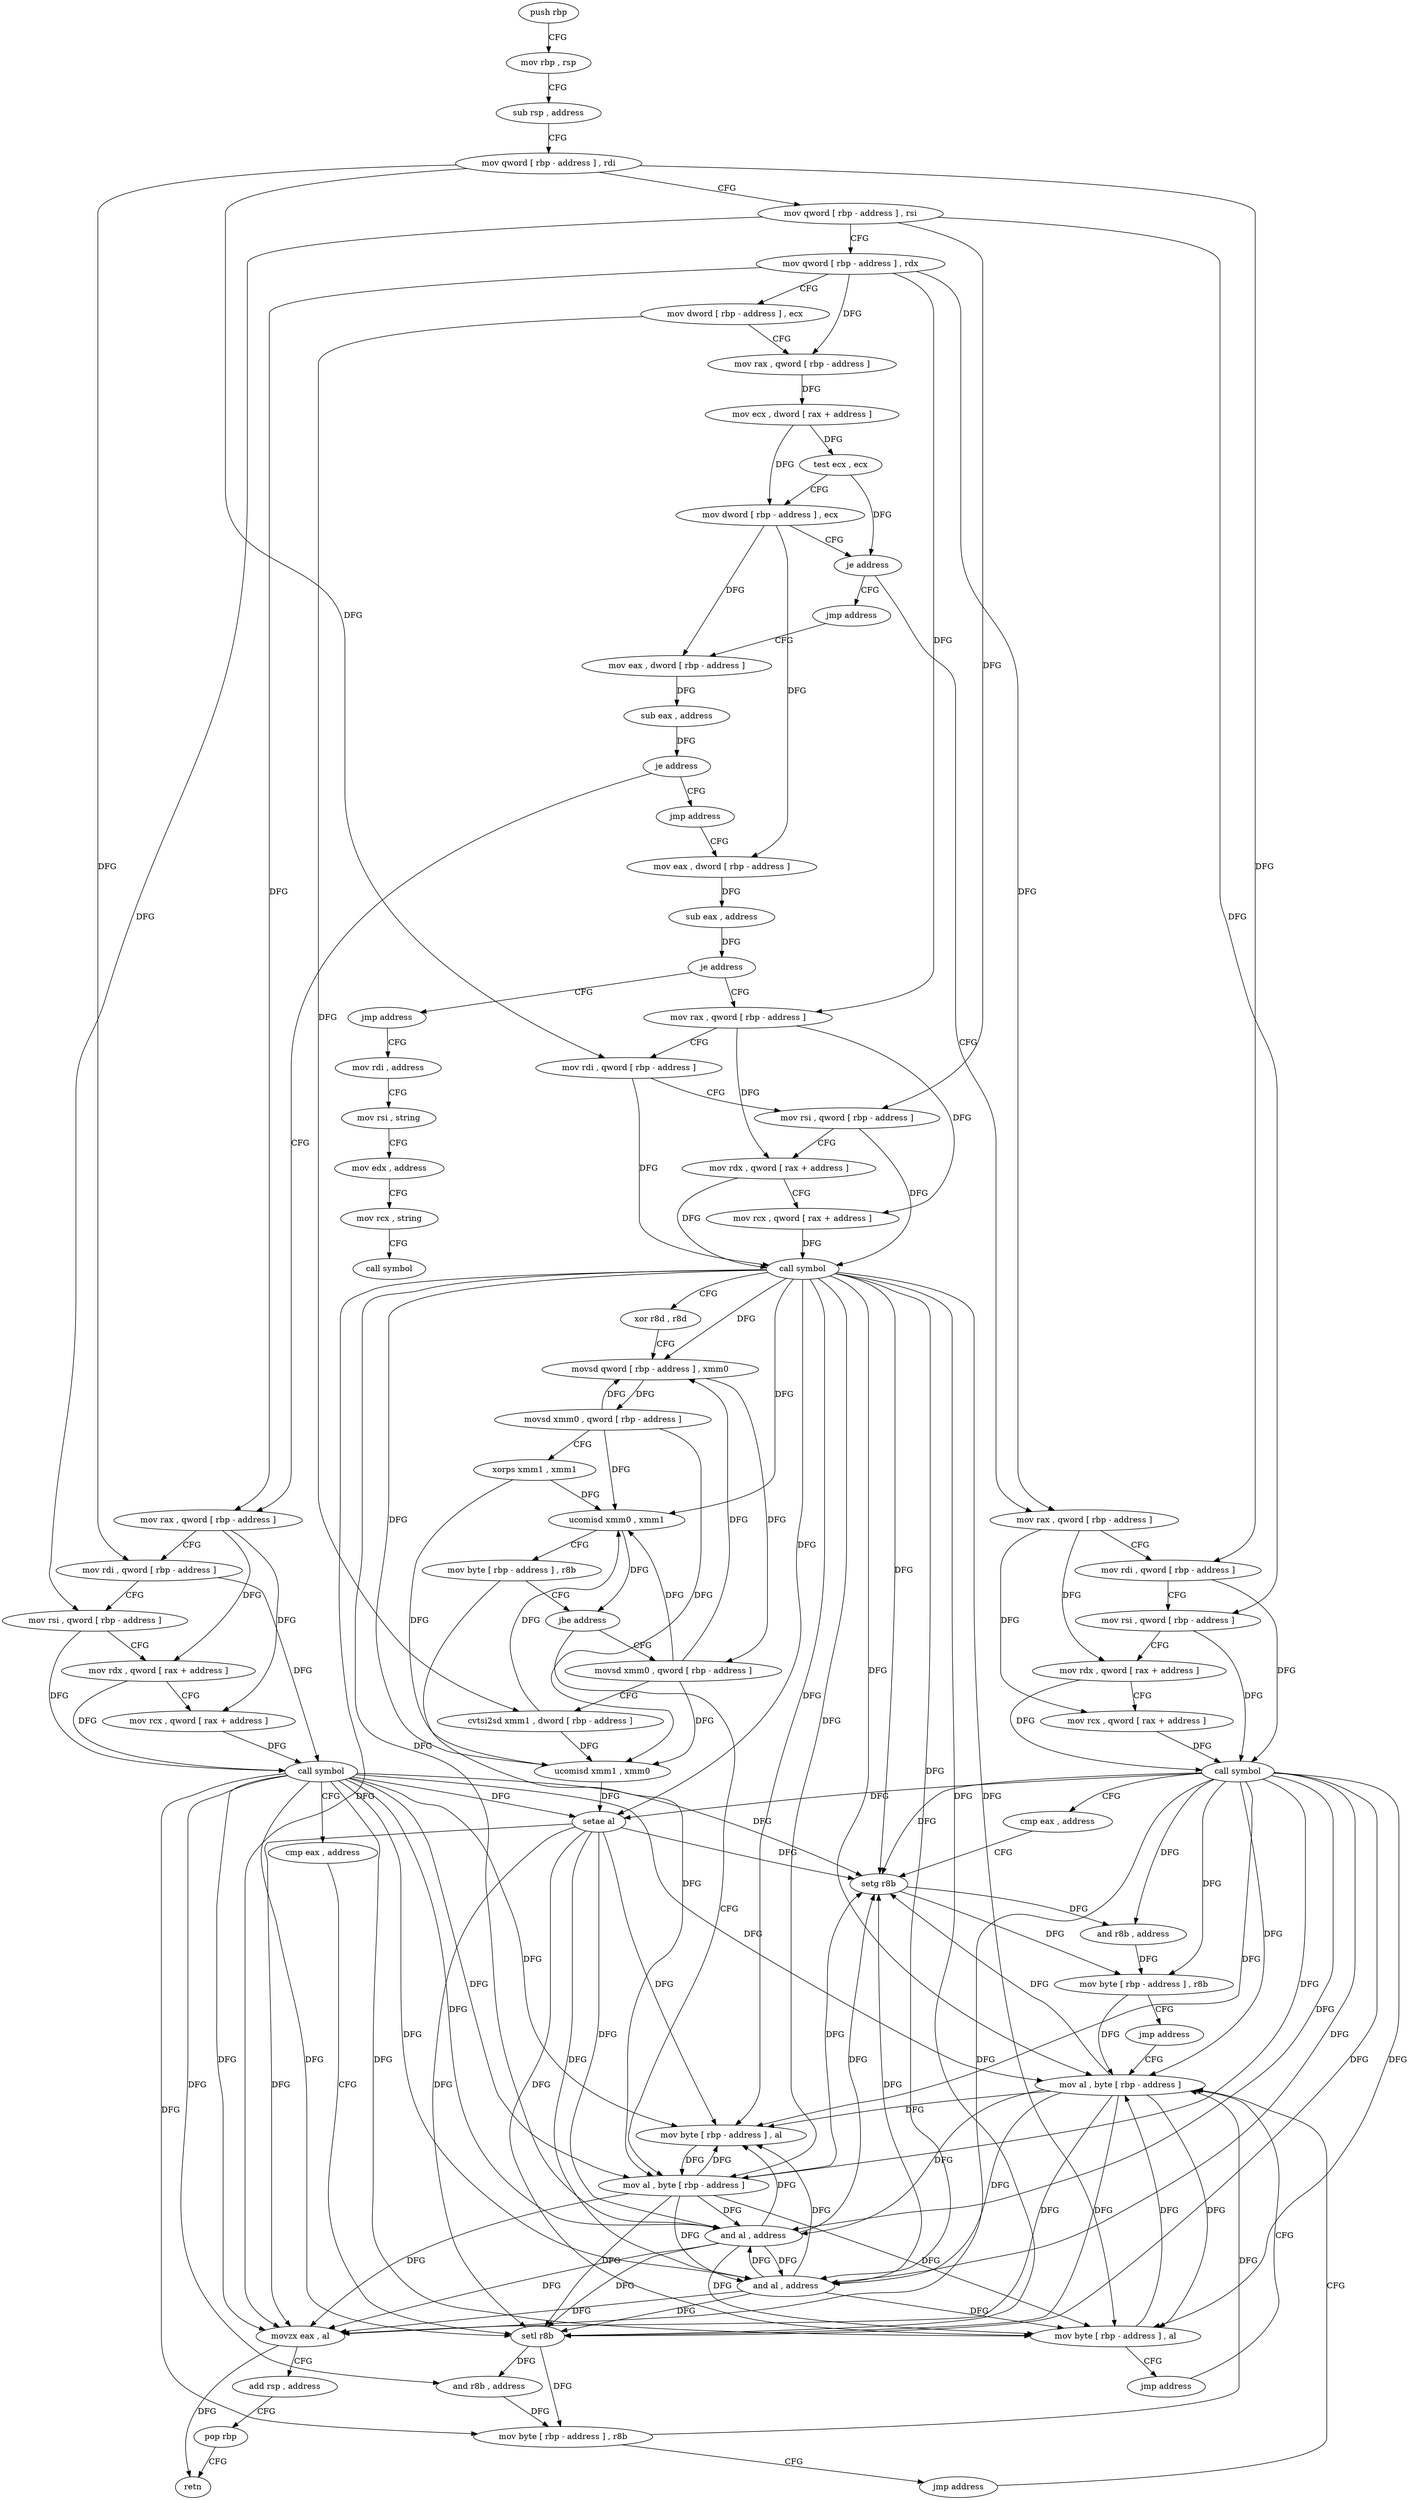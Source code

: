 digraph "func" {
"4213872" [label = "push rbp" ]
"4213873" [label = "mov rbp , rsp" ]
"4213876" [label = "sub rsp , address" ]
"4213880" [label = "mov qword [ rbp - address ] , rdi" ]
"4213884" [label = "mov qword [ rbp - address ] , rsi" ]
"4213888" [label = "mov qword [ rbp - address ] , rdx" ]
"4213892" [label = "mov dword [ rbp - address ] , ecx" ]
"4213895" [label = "mov rax , qword [ rbp - address ]" ]
"4213899" [label = "mov ecx , dword [ rax + address ]" ]
"4213902" [label = "test ecx , ecx" ]
"4213904" [label = "mov dword [ rbp - address ] , ecx" ]
"4213907" [label = "je address" ]
"4213952" [label = "mov rax , qword [ rbp - address ]" ]
"4213913" [label = "jmp address" ]
"4213956" [label = "mov rdi , qword [ rbp - address ]" ]
"4213960" [label = "mov rsi , qword [ rbp - address ]" ]
"4213964" [label = "mov rdx , qword [ rax + address ]" ]
"4213968" [label = "mov rcx , qword [ rax + address ]" ]
"4213972" [label = "call symbol" ]
"4213977" [label = "cmp eax , address" ]
"4213980" [label = "setg r8b" ]
"4213984" [label = "and r8b , address" ]
"4213988" [label = "mov byte [ rbp - address ] , r8b" ]
"4213992" [label = "jmp address" ]
"4214170" [label = "mov al , byte [ rbp - address ]" ]
"4213918" [label = "mov eax , dword [ rbp - address ]" ]
"4214173" [label = "and al , address" ]
"4214175" [label = "movzx eax , al" ]
"4214178" [label = "add rsp , address" ]
"4214182" [label = "pop rbp" ]
"4214183" [label = "retn" ]
"4213921" [label = "sub eax , address" ]
"4213924" [label = "je address" ]
"4213997" [label = "mov rax , qword [ rbp - address ]" ]
"4213930" [label = "jmp address" ]
"4214001" [label = "mov rdi , qword [ rbp - address ]" ]
"4214005" [label = "mov rsi , qword [ rbp - address ]" ]
"4214009" [label = "mov rdx , qword [ rax + address ]" ]
"4214013" [label = "mov rcx , qword [ rax + address ]" ]
"4214017" [label = "call symbol" ]
"4214022" [label = "cmp eax , address" ]
"4214025" [label = "setl r8b" ]
"4214029" [label = "and r8b , address" ]
"4214033" [label = "mov byte [ rbp - address ] , r8b" ]
"4214037" [label = "jmp address" ]
"4213935" [label = "mov eax , dword [ rbp - address ]" ]
"4213938" [label = "sub eax , address" ]
"4213941" [label = "je address" ]
"4214042" [label = "mov rax , qword [ rbp - address ]" ]
"4213947" [label = "jmp address" ]
"4214046" [label = "mov rdi , qword [ rbp - address ]" ]
"4214050" [label = "mov rsi , qword [ rbp - address ]" ]
"4214054" [label = "mov rdx , qword [ rax + address ]" ]
"4214058" [label = "mov rcx , qword [ rax + address ]" ]
"4214062" [label = "call symbol" ]
"4214067" [label = "xor r8d , r8d" ]
"4214070" [label = "movsd qword [ rbp - address ] , xmm0" ]
"4214075" [label = "movsd xmm0 , qword [ rbp - address ]" ]
"4214080" [label = "xorps xmm1 , xmm1" ]
"4214083" [label = "ucomisd xmm0 , xmm1" ]
"4214087" [label = "mov byte [ rbp - address ] , r8b" ]
"4214091" [label = "jbe address" ]
"4214117" [label = "mov al , byte [ rbp - address ]" ]
"4214097" [label = "movsd xmm0 , qword [ rbp - address ]" ]
"4214130" [label = "mov rdi , address" ]
"4214120" [label = "and al , address" ]
"4214122" [label = "mov byte [ rbp - address ] , al" ]
"4214125" [label = "jmp address" ]
"4214102" [label = "cvtsi2sd xmm1 , dword [ rbp - address ]" ]
"4214107" [label = "ucomisd xmm1 , xmm0" ]
"4214111" [label = "setae al" ]
"4214114" [label = "mov byte [ rbp - address ] , al" ]
"4214140" [label = "mov rsi , string" ]
"4214150" [label = "mov edx , address" ]
"4214155" [label = "mov rcx , string" ]
"4214165" [label = "call symbol" ]
"4213872" -> "4213873" [ label = "CFG" ]
"4213873" -> "4213876" [ label = "CFG" ]
"4213876" -> "4213880" [ label = "CFG" ]
"4213880" -> "4213884" [ label = "CFG" ]
"4213880" -> "4213956" [ label = "DFG" ]
"4213880" -> "4214001" [ label = "DFG" ]
"4213880" -> "4214046" [ label = "DFG" ]
"4213884" -> "4213888" [ label = "CFG" ]
"4213884" -> "4213960" [ label = "DFG" ]
"4213884" -> "4214005" [ label = "DFG" ]
"4213884" -> "4214050" [ label = "DFG" ]
"4213888" -> "4213892" [ label = "CFG" ]
"4213888" -> "4213895" [ label = "DFG" ]
"4213888" -> "4213952" [ label = "DFG" ]
"4213888" -> "4213997" [ label = "DFG" ]
"4213888" -> "4214042" [ label = "DFG" ]
"4213892" -> "4213895" [ label = "CFG" ]
"4213892" -> "4214102" [ label = "DFG" ]
"4213895" -> "4213899" [ label = "DFG" ]
"4213899" -> "4213902" [ label = "DFG" ]
"4213899" -> "4213904" [ label = "DFG" ]
"4213902" -> "4213904" [ label = "CFG" ]
"4213902" -> "4213907" [ label = "DFG" ]
"4213904" -> "4213907" [ label = "CFG" ]
"4213904" -> "4213918" [ label = "DFG" ]
"4213904" -> "4213935" [ label = "DFG" ]
"4213907" -> "4213952" [ label = "CFG" ]
"4213907" -> "4213913" [ label = "CFG" ]
"4213952" -> "4213956" [ label = "CFG" ]
"4213952" -> "4213964" [ label = "DFG" ]
"4213952" -> "4213968" [ label = "DFG" ]
"4213913" -> "4213918" [ label = "CFG" ]
"4213956" -> "4213960" [ label = "CFG" ]
"4213956" -> "4213972" [ label = "DFG" ]
"4213960" -> "4213964" [ label = "CFG" ]
"4213960" -> "4213972" [ label = "DFG" ]
"4213964" -> "4213968" [ label = "CFG" ]
"4213964" -> "4213972" [ label = "DFG" ]
"4213968" -> "4213972" [ label = "DFG" ]
"4213972" -> "4213977" [ label = "CFG" ]
"4213972" -> "4213980" [ label = "DFG" ]
"4213972" -> "4214170" [ label = "DFG" ]
"4213972" -> "4214173" [ label = "DFG" ]
"4213972" -> "4214175" [ label = "DFG" ]
"4213972" -> "4214025" [ label = "DFG" ]
"4213972" -> "4214117" [ label = "DFG" ]
"4213972" -> "4214120" [ label = "DFG" ]
"4213972" -> "4214122" [ label = "DFG" ]
"4213972" -> "4214111" [ label = "DFG" ]
"4213972" -> "4214114" [ label = "DFG" ]
"4213972" -> "4213984" [ label = "DFG" ]
"4213972" -> "4213988" [ label = "DFG" ]
"4213977" -> "4213980" [ label = "CFG" ]
"4213980" -> "4213984" [ label = "DFG" ]
"4213980" -> "4213988" [ label = "DFG" ]
"4213984" -> "4213988" [ label = "DFG" ]
"4213988" -> "4213992" [ label = "CFG" ]
"4213988" -> "4214170" [ label = "DFG" ]
"4213992" -> "4214170" [ label = "CFG" ]
"4214170" -> "4214173" [ label = "DFG" ]
"4214170" -> "4213980" [ label = "DFG" ]
"4214170" -> "4214175" [ label = "DFG" ]
"4214170" -> "4214025" [ label = "DFG" ]
"4214170" -> "4214120" [ label = "DFG" ]
"4214170" -> "4214122" [ label = "DFG" ]
"4214170" -> "4214114" [ label = "DFG" ]
"4213918" -> "4213921" [ label = "DFG" ]
"4214173" -> "4214175" [ label = "DFG" ]
"4214173" -> "4213980" [ label = "DFG" ]
"4214173" -> "4214025" [ label = "DFG" ]
"4214173" -> "4214120" [ label = "DFG" ]
"4214173" -> "4214122" [ label = "DFG" ]
"4214173" -> "4214114" [ label = "DFG" ]
"4214175" -> "4214178" [ label = "CFG" ]
"4214175" -> "4214183" [ label = "DFG" ]
"4214178" -> "4214182" [ label = "CFG" ]
"4214182" -> "4214183" [ label = "CFG" ]
"4213921" -> "4213924" [ label = "DFG" ]
"4213924" -> "4213997" [ label = "CFG" ]
"4213924" -> "4213930" [ label = "CFG" ]
"4213997" -> "4214001" [ label = "CFG" ]
"4213997" -> "4214009" [ label = "DFG" ]
"4213997" -> "4214013" [ label = "DFG" ]
"4213930" -> "4213935" [ label = "CFG" ]
"4214001" -> "4214005" [ label = "CFG" ]
"4214001" -> "4214017" [ label = "DFG" ]
"4214005" -> "4214009" [ label = "CFG" ]
"4214005" -> "4214017" [ label = "DFG" ]
"4214009" -> "4214013" [ label = "CFG" ]
"4214009" -> "4214017" [ label = "DFG" ]
"4214013" -> "4214017" [ label = "DFG" ]
"4214017" -> "4214022" [ label = "CFG" ]
"4214017" -> "4213980" [ label = "DFG" ]
"4214017" -> "4214173" [ label = "DFG" ]
"4214017" -> "4214175" [ label = "DFG" ]
"4214017" -> "4214170" [ label = "DFG" ]
"4214017" -> "4214025" [ label = "DFG" ]
"4214017" -> "4214117" [ label = "DFG" ]
"4214017" -> "4214120" [ label = "DFG" ]
"4214017" -> "4214122" [ label = "DFG" ]
"4214017" -> "4214111" [ label = "DFG" ]
"4214017" -> "4214114" [ label = "DFG" ]
"4214017" -> "4214029" [ label = "DFG" ]
"4214017" -> "4214033" [ label = "DFG" ]
"4214022" -> "4214025" [ label = "CFG" ]
"4214025" -> "4214029" [ label = "DFG" ]
"4214025" -> "4214033" [ label = "DFG" ]
"4214029" -> "4214033" [ label = "DFG" ]
"4214033" -> "4214037" [ label = "CFG" ]
"4214033" -> "4214170" [ label = "DFG" ]
"4214037" -> "4214170" [ label = "CFG" ]
"4213935" -> "4213938" [ label = "DFG" ]
"4213938" -> "4213941" [ label = "DFG" ]
"4213941" -> "4214042" [ label = "CFG" ]
"4213941" -> "4213947" [ label = "CFG" ]
"4214042" -> "4214046" [ label = "CFG" ]
"4214042" -> "4214054" [ label = "DFG" ]
"4214042" -> "4214058" [ label = "DFG" ]
"4213947" -> "4214130" [ label = "CFG" ]
"4214046" -> "4214050" [ label = "CFG" ]
"4214046" -> "4214062" [ label = "DFG" ]
"4214050" -> "4214054" [ label = "CFG" ]
"4214050" -> "4214062" [ label = "DFG" ]
"4214054" -> "4214058" [ label = "CFG" ]
"4214054" -> "4214062" [ label = "DFG" ]
"4214058" -> "4214062" [ label = "DFG" ]
"4214062" -> "4214067" [ label = "CFG" ]
"4214062" -> "4213980" [ label = "DFG" ]
"4214062" -> "4214173" [ label = "DFG" ]
"4214062" -> "4214175" [ label = "DFG" ]
"4214062" -> "4214025" [ label = "DFG" ]
"4214062" -> "4214170" [ label = "DFG" ]
"4214062" -> "4214117" [ label = "DFG" ]
"4214062" -> "4214120" [ label = "DFG" ]
"4214062" -> "4214122" [ label = "DFG" ]
"4214062" -> "4214111" [ label = "DFG" ]
"4214062" -> "4214114" [ label = "DFG" ]
"4214062" -> "4214070" [ label = "DFG" ]
"4214062" -> "4214083" [ label = "DFG" ]
"4214062" -> "4214107" [ label = "DFG" ]
"4214067" -> "4214070" [ label = "CFG" ]
"4214070" -> "4214075" [ label = "DFG" ]
"4214070" -> "4214097" [ label = "DFG" ]
"4214075" -> "4214080" [ label = "CFG" ]
"4214075" -> "4214070" [ label = "DFG" ]
"4214075" -> "4214083" [ label = "DFG" ]
"4214075" -> "4214107" [ label = "DFG" ]
"4214080" -> "4214083" [ label = "DFG" ]
"4214080" -> "4214107" [ label = "DFG" ]
"4214083" -> "4214087" [ label = "CFG" ]
"4214083" -> "4214091" [ label = "DFG" ]
"4214087" -> "4214091" [ label = "CFG" ]
"4214087" -> "4214117" [ label = "DFG" ]
"4214091" -> "4214117" [ label = "CFG" ]
"4214091" -> "4214097" [ label = "CFG" ]
"4214117" -> "4214120" [ label = "DFG" ]
"4214117" -> "4213980" [ label = "DFG" ]
"4214117" -> "4214173" [ label = "DFG" ]
"4214117" -> "4214175" [ label = "DFG" ]
"4214117" -> "4214025" [ label = "DFG" ]
"4214117" -> "4214122" [ label = "DFG" ]
"4214117" -> "4214114" [ label = "DFG" ]
"4214097" -> "4214102" [ label = "CFG" ]
"4214097" -> "4214070" [ label = "DFG" ]
"4214097" -> "4214083" [ label = "DFG" ]
"4214097" -> "4214107" [ label = "DFG" ]
"4214130" -> "4214140" [ label = "CFG" ]
"4214120" -> "4214122" [ label = "DFG" ]
"4214120" -> "4213980" [ label = "DFG" ]
"4214120" -> "4214173" [ label = "DFG" ]
"4214120" -> "4214175" [ label = "DFG" ]
"4214120" -> "4214025" [ label = "DFG" ]
"4214120" -> "4214114" [ label = "DFG" ]
"4214122" -> "4214125" [ label = "CFG" ]
"4214122" -> "4214170" [ label = "DFG" ]
"4214125" -> "4214170" [ label = "CFG" ]
"4214102" -> "4214107" [ label = "DFG" ]
"4214102" -> "4214083" [ label = "DFG" ]
"4214107" -> "4214111" [ label = "DFG" ]
"4214111" -> "4214114" [ label = "DFG" ]
"4214111" -> "4213980" [ label = "DFG" ]
"4214111" -> "4214173" [ label = "DFG" ]
"4214111" -> "4214175" [ label = "DFG" ]
"4214111" -> "4214025" [ label = "DFG" ]
"4214111" -> "4214120" [ label = "DFG" ]
"4214111" -> "4214122" [ label = "DFG" ]
"4214114" -> "4214117" [ label = "DFG" ]
"4214140" -> "4214150" [ label = "CFG" ]
"4214150" -> "4214155" [ label = "CFG" ]
"4214155" -> "4214165" [ label = "CFG" ]
}

